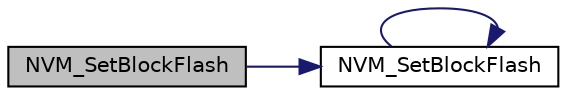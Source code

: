 digraph "NVM_SetBlockFlash"
{
  edge [fontname="Helvetica",fontsize="10",labelfontname="Helvetica",labelfontsize="10"];
  node [fontname="Helvetica",fontsize="10",shape=record];
  rankdir="LR";
  Node0 [label="NVM_SetBlockFlash",height=0.2,width=0.4,color="black", fillcolor="grey75", style="filled", fontcolor="black"];
  Node0 -> Node1 [color="midnightblue",fontsize="10",style="solid",fontname="Helvetica"];
  Node1 [label="NVM_SetBlockFlash",height=0.2,width=0.4,color="black", fillcolor="white", style="filled",URL="$driver___k_s_d_k___n_v_m_8c.html#ac226b4393abef43297aa13addf70f2f1"];
  Node1 -> Node1 [color="midnightblue",fontsize="10",style="solid",fontname="Helvetica"];
}
